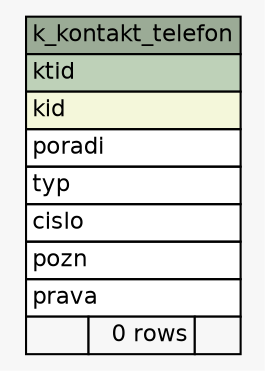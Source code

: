 // dot 2.38.0 on Mac OS X 10.9.4
// SchemaSpy rev 590
digraph "k_kontakt_telefon" {
  graph [
    rankdir="RL"
    bgcolor="#f7f7f7"
    nodesep="0.18"
    ranksep="0.46"
    fontname="Helvetica"
    fontsize="11"
  ];
  node [
    fontname="Helvetica"
    fontsize="11"
    shape="plaintext"
  ];
  edge [
    arrowsize="0.8"
  ];
  "k_kontakt_telefon" [
    label=<
    <TABLE BORDER="0" CELLBORDER="1" CELLSPACING="0" BGCOLOR="#ffffff">
      <TR><TD COLSPAN="3" BGCOLOR="#9bab96" ALIGN="CENTER">k_kontakt_telefon</TD></TR>
      <TR><TD PORT="ktid" COLSPAN="3" BGCOLOR="#bed1b8" ALIGN="LEFT">ktid</TD></TR>
      <TR><TD PORT="kid" COLSPAN="3" BGCOLOR="#f4f7da" ALIGN="LEFT">kid</TD></TR>
      <TR><TD PORT="poradi" COLSPAN="3" ALIGN="LEFT">poradi</TD></TR>
      <TR><TD PORT="typ" COLSPAN="3" ALIGN="LEFT">typ</TD></TR>
      <TR><TD PORT="cislo" COLSPAN="3" ALIGN="LEFT">cislo</TD></TR>
      <TR><TD PORT="pozn" COLSPAN="3" ALIGN="LEFT">pozn</TD></TR>
      <TR><TD PORT="prava" COLSPAN="3" ALIGN="LEFT">prava</TD></TR>
      <TR><TD ALIGN="LEFT" BGCOLOR="#f7f7f7">  </TD><TD ALIGN="RIGHT" BGCOLOR="#f7f7f7">0 rows</TD><TD ALIGN="RIGHT" BGCOLOR="#f7f7f7">  </TD></TR>
    </TABLE>>
    URL="tables/k_kontakt_telefon.html"
    tooltip="k_kontakt_telefon"
  ];
}
